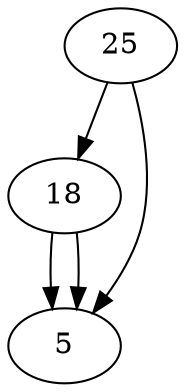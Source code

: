 digraph arvoreBB{
	1 [label="25"];
	2 [label="18"];
	3 [label="5"];
	2 -> 3;
	2 -> 3;
	1 -> 2;
	1 -> 3;
}
